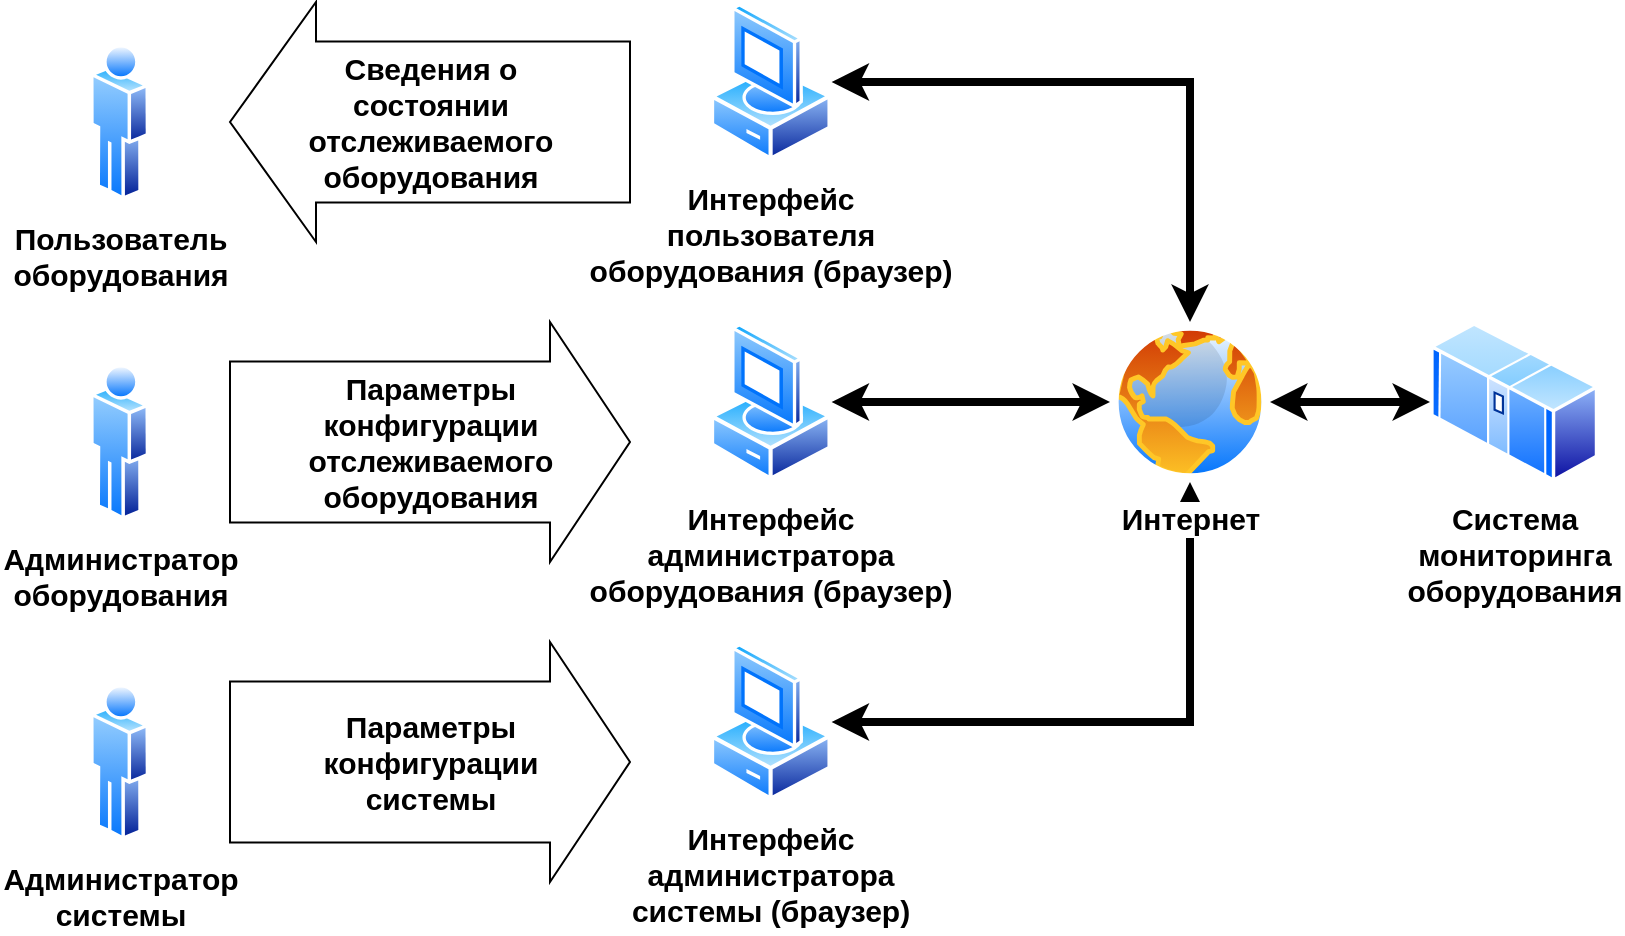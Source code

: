 <mxfile version="14.5.7" type="device"><diagram id="Kk-76WwIZhQDNMND8Tn5" name="Page-1"><mxGraphModel dx="1673" dy="1308" grid="1" gridSize="10" guides="1" tooltips="1" connect="1" arrows="1" fold="1" page="0" pageScale="1" pageWidth="827" pageHeight="1169" math="0" shadow="0"><root><mxCell id="0"/><mxCell id="1" parent="0"/><mxCell id="CH-EaIM30mjKtAIIVcKA-1" value="Система &lt;br style=&quot;font-size: 15px;&quot;&gt;мониторинга&lt;br style=&quot;font-size: 15px;&quot;&gt;оборудования" style="aspect=fixed;perimeter=ellipsePerimeter;html=1;align=center;shadow=0;dashed=0;spacingTop=3;image;image=img/lib/active_directory/mainframe.svg;fontSize=15;fontStyle=1" parent="1" vertex="1"><mxGeometry x="800" y="-40" width="84.21" height="80" as="geometry"/></mxCell><mxCell id="CH-EaIM30mjKtAIIVcKA-2" value="Пользователь&lt;br style=&quot;font-size: 15px;&quot;&gt;оборудования" style="aspect=fixed;perimeter=ellipsePerimeter;html=1;align=center;shadow=0;dashed=0;spacingTop=3;image;image=img/lib/active_directory/user.svg;fontSize=15;fontStyle=1" parent="1" vertex="1"><mxGeometry x="130" y="-180" width="29.6" height="80" as="geometry"/></mxCell><mxCell id="CH-EaIM30mjKtAIIVcKA-3" value="Администратор&lt;br style=&quot;font-size: 15px;&quot;&gt;оборудования" style="aspect=fixed;perimeter=ellipsePerimeter;html=1;align=center;shadow=0;dashed=0;spacingTop=3;image;image=img/lib/active_directory/user.svg;fontSize=15;fontStyle=1" parent="1" vertex="1"><mxGeometry x="130" y="-20" width="29.6" height="80" as="geometry"/></mxCell><mxCell id="CH-EaIM30mjKtAIIVcKA-4" value="Администратор&lt;br style=&quot;font-size: 15px;&quot;&gt;системы" style="aspect=fixed;perimeter=ellipsePerimeter;html=1;align=center;shadow=0;dashed=0;spacingTop=3;image;image=img/lib/active_directory/user.svg;fontSize=15;fontStyle=1" parent="1" vertex="1"><mxGeometry x="130" y="140" width="29.6" height="80" as="geometry"/></mxCell><mxCell id="CH-EaIM30mjKtAIIVcKA-20" style="edgeStyle=orthogonalEdgeStyle;rounded=0;orthogonalLoop=1;jettySize=auto;html=1;exitX=1;exitY=0.5;exitDx=0;exitDy=0;startArrow=classic;startFill=1;strokeWidth=4;sketch=0;fontSize=15;fontStyle=1" parent="1" source="CH-EaIM30mjKtAIIVcKA-10" target="CH-EaIM30mjKtAIIVcKA-19" edge="1"><mxGeometry relative="1" as="geometry"/></mxCell><mxCell id="CH-EaIM30mjKtAIIVcKA-10" value="Интерфейс &lt;br style=&quot;font-size: 15px;&quot;&gt;пользователя&lt;br style=&quot;font-size: 15px;&quot;&gt;оборудования (браузер)" style="aspect=fixed;perimeter=ellipsePerimeter;html=1;align=center;shadow=0;dashed=0;spacingTop=3;image;image=img/lib/active_directory/vista_client.svg;fontSize=15;fontStyle=1" parent="1" vertex="1"><mxGeometry x="440" y="-200" width="60.8" height="80" as="geometry"/></mxCell><mxCell id="CH-EaIM30mjKtAIIVcKA-21" style="edgeStyle=orthogonalEdgeStyle;rounded=0;orthogonalLoop=1;jettySize=auto;html=1;exitX=1;exitY=0.5;exitDx=0;exitDy=0;startArrow=classic;startFill=1;strokeWidth=4;fontSize=15;fontStyle=1" parent="1" source="CH-EaIM30mjKtAIIVcKA-11" target="CH-EaIM30mjKtAIIVcKA-19" edge="1"><mxGeometry relative="1" as="geometry"/></mxCell><mxCell id="CH-EaIM30mjKtAIIVcKA-11" value="Интерфейс &lt;br style=&quot;font-size: 15px;&quot;&gt;администратора&lt;br style=&quot;font-size: 15px;&quot;&gt;оборудования (браузер)" style="aspect=fixed;perimeter=ellipsePerimeter;html=1;align=center;shadow=0;dashed=0;spacingTop=3;image;image=img/lib/active_directory/vista_client.svg;fontSize=15;fontStyle=1" parent="1" vertex="1"><mxGeometry x="440" y="-40" width="60.8" height="80" as="geometry"/></mxCell><mxCell id="CH-EaIM30mjKtAIIVcKA-22" style="edgeStyle=orthogonalEdgeStyle;rounded=0;orthogonalLoop=1;jettySize=auto;html=1;exitX=1;exitY=0.5;exitDx=0;exitDy=0;entryX=0.5;entryY=1;entryDx=0;entryDy=0;startArrow=classic;startFill=1;strokeWidth=4;fontSize=15;fontStyle=1" parent="1" source="CH-EaIM30mjKtAIIVcKA-12" target="CH-EaIM30mjKtAIIVcKA-19" edge="1"><mxGeometry relative="1" as="geometry"/></mxCell><mxCell id="CH-EaIM30mjKtAIIVcKA-12" value="Интерфейс &lt;br style=&quot;font-size: 15px;&quot;&gt;администратора&lt;br style=&quot;font-size: 15px;&quot;&gt;системы (браузер)" style="aspect=fixed;perimeter=ellipsePerimeter;html=1;align=center;shadow=0;dashed=0;spacingTop=3;image;image=img/lib/active_directory/vista_client.svg;fontSize=15;fontStyle=1" parent="1" vertex="1"><mxGeometry x="440" y="120" width="60.8" height="80" as="geometry"/></mxCell><mxCell id="CH-EaIM30mjKtAIIVcKA-16" value="Параметры &lt;br style=&quot;font-size: 15px;&quot;&gt;конфигурации&lt;br style=&quot;font-size: 15px;&quot;&gt;системы" style="html=1;shadow=0;dashed=0;align=center;verticalAlign=middle;shape=mxgraph.arrows2.arrow;dy=0.33;dx=40;notch=0;fontSize=15;fontStyle=1" parent="1" vertex="1"><mxGeometry x="200" y="120" width="200" height="120" as="geometry"/></mxCell><mxCell id="CH-EaIM30mjKtAIIVcKA-17" value="Сведения о &lt;br style=&quot;font-size: 15px;&quot;&gt;состоянии &lt;br style=&quot;font-size: 15px;&quot;&gt;отслеживаемого &lt;br style=&quot;font-size: 15px;&quot;&gt;оборудования" style="html=1;shadow=0;dashed=0;align=center;verticalAlign=middle;shape=mxgraph.arrows2.arrow;dy=0.33;dx=43;flipH=1;notch=0;fontSize=15;fontStyle=1" parent="1" vertex="1"><mxGeometry x="200" y="-200" width="200" height="120" as="geometry"/></mxCell><mxCell id="CH-EaIM30mjKtAIIVcKA-18" value="Параметры &lt;br style=&quot;font-size: 15px;&quot;&gt;конфигурации&lt;br style=&quot;font-size: 15px;&quot;&gt;отслеживаемого&lt;br style=&quot;font-size: 15px;&quot;&gt;оборудования" style="html=1;shadow=0;dashed=0;align=center;verticalAlign=middle;shape=mxgraph.arrows2.arrow;dy=0.33;dx=40;notch=0;fontSize=15;fontStyle=1" parent="1" vertex="1"><mxGeometry x="200" y="-40" width="200" height="120" as="geometry"/></mxCell><mxCell id="CH-EaIM30mjKtAIIVcKA-23" style="edgeStyle=orthogonalEdgeStyle;rounded=0;orthogonalLoop=1;jettySize=auto;html=1;exitX=1;exitY=0.5;exitDx=0;exitDy=0;startArrow=classic;startFill=1;strokeWidth=4;fontSize=15;fontStyle=1" parent="1" source="CH-EaIM30mjKtAIIVcKA-19" target="CH-EaIM30mjKtAIIVcKA-1" edge="1"><mxGeometry relative="1" as="geometry"/></mxCell><mxCell id="CH-EaIM30mjKtAIIVcKA-19" value="Интернет" style="aspect=fixed;perimeter=ellipsePerimeter;html=1;align=center;shadow=0;dashed=0;spacingTop=3;image;image=img/lib/active_directory/internet_globe.svg;fontSize=15;fontStyle=1" parent="1" vertex="1"><mxGeometry x="640" y="-40" width="80" height="80" as="geometry"/></mxCell></root></mxGraphModel></diagram></mxfile>